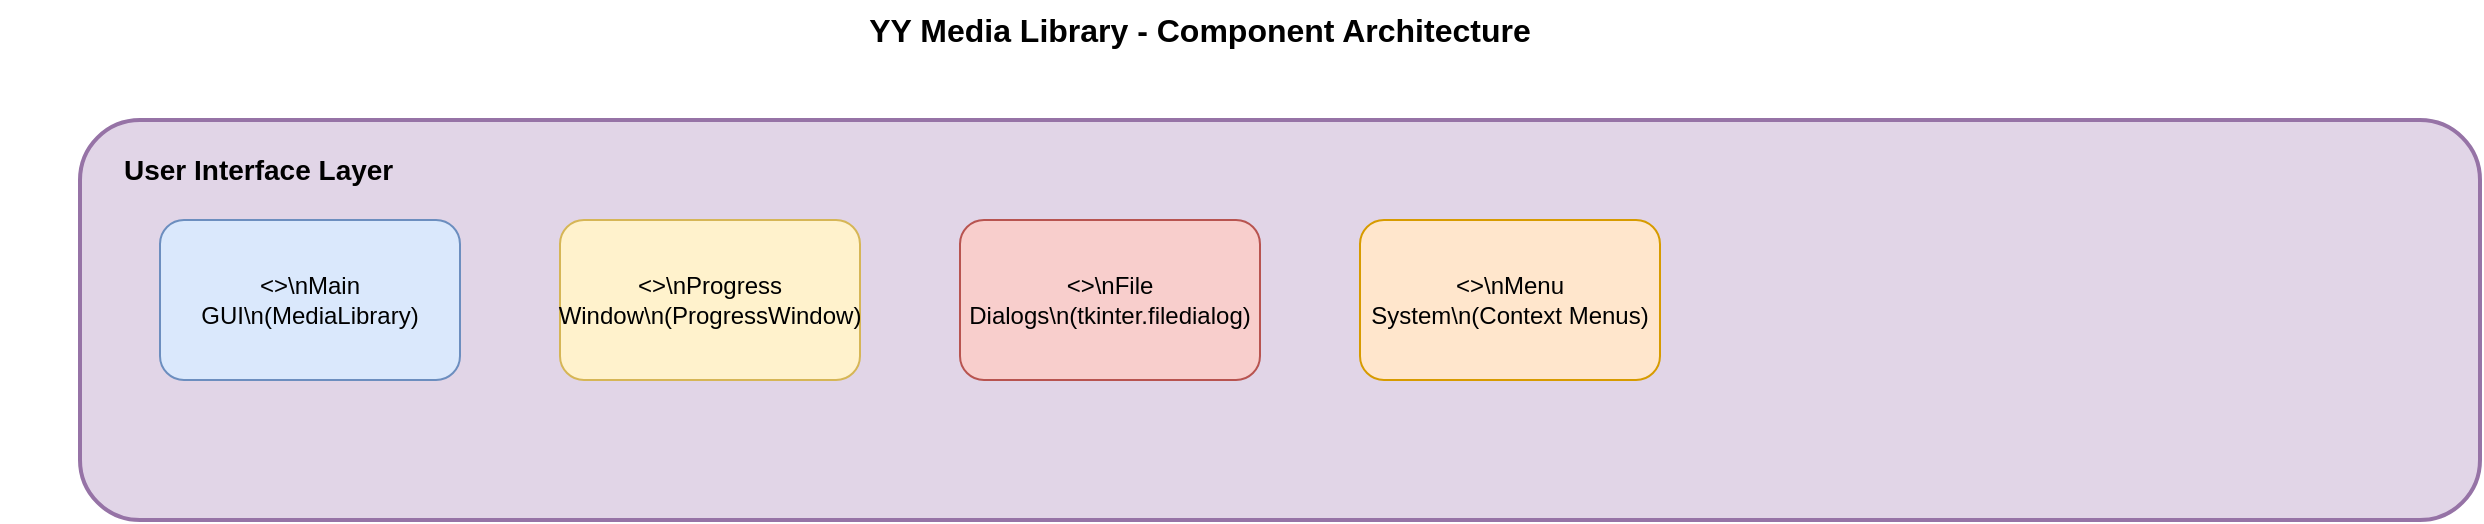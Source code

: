 <mxfile version="22.1.16" type="device">
  <diagram name="YY Media Library Components" id="component-diagram">
    <mxGraphModel dx="2074" dy="1181" grid="1" gridSize="10" guides="1" tooltips="1" connect="1" arrows="1" fold="1" page="1" pageScale="1" pageWidth="1654" pageHeight="2336" math="0" shadow="0">
      <root>
        <mxCell id="0" />
        <mxCell id="1" parent="0" />
        
        <!-- Title -->
        <mxCell id="title" value="YY Media Library - Component Architecture" style="text;html=1;strokeColor=none;fillColor=none;align=center;verticalAlign=middle;whiteSpace=wrap;rounded=0;fontSize=16;fontStyle=1;" vertex="1" parent="1">
          <mxGeometry x="40" y="20" width="1200" height="30" as="geometry" />
        </mxCell>
        
        <!-- UI Layer -->
        <mxCell id="ui-layer" value="" style="rounded=1;whiteSpace=wrap;html=1;fillColor=#e1d5e7;strokeColor=#9673a6;strokeWidth=2;" vertex="1" parent="1">
          <mxGeometry x="80" y="80" width="1200" height="200" as="geometry" />
        </mxCell>
        
        <mxCell id="ui-title" value="User Interface Layer" style="text;html=1;strokeColor=none;fillColor=none;align=left;verticalAlign=top;whiteSpace=wrap;rounded=0;fontSize=14;fontStyle=1;" vertex="1" parent="1">
          <mxGeometry x="100" y="90" width="200" height="30" as="geometry" />
        </mxCell>
        
        <!-- Main GUI Component -->
        <mxCell id="main-gui" value="&lt;&lt;component&gt;&gt;\nMain GUI\n(MediaLibrary)" style="rounded=1;whiteSpace=wrap;html=1;fillColor=#dae8fc;strokeColor=#6c8ebf;" vertex="1" parent="1">
          <mxGeometry x="120" y="130" width="150" height="80" as="geometry" />
        </mxCell>
        
        <!-- Progress Window Component -->
        <mxCell id="progress-gui" value="&lt;&lt;component&gt;&gt;\nProgress Window\n(ProgressWindow)" style="rounded=1;whiteSpace=wrap;html=1;fillColor=#fff2cc;strokeColor=#d6b656;" vertex="1" parent="1">
          <mxGeometry x="320" y="130" width="150" height="80" as="geometry" />
        </mxCell>
        
        <!-- File Dialog Component -->
        <mxCell id="file-dialog" value="&lt;&lt;component&gt;&gt;\nFile Dialogs\n(tkinter.filedialog)" style="rounded=1;whiteSpace=wrap;html=1;fillColor=#f8cecc;strokeColor=#b85450;" vertex="1" parent="1">
          <mxGeometry x="520" y="130" width="150" height="80" as="geometry" />
        </mxCell>
        
        <!-- Menu System Component -->
        <mxCell id="menu-system" value="&lt;&lt;component&gt;&gt;\nMenu System\n(Context Menus)" style="rounded=1;whiteSpace=wrap;html=1;fillColor=#ffe6cc;strokeColor=#d79b00;" vertex="1" parent="1">
          <mxGeometry x="720" y="130" width="150" height="80" as="geometry" />
        </mxCell>
        
        <!-- Column Management Component -->
        <mxCell id="column-mgmt" value="&lt;&lt;component&gt;&gt;\nColumn Management\n(Drag & Drop)" style="rounded=1;whiteSpace=wrap;html=1;fillColor=#d5e8d4;strokeColor=#82b366;" vertex="1" parent="1">
          <mxGeometry x="920" y="130" width="150" height="80" as="geometry" />
        </mxCell>
        
        <!-- Business Logic Layer -->
        <mxCell id="logic-layer" value="" style="rounded=1;whiteSpace=wrap;html=1;fillColor=#f0f0f0;strokeColor=#666666;strokeWidth=2;" vertex="1" parent="1">
          <mxGeometry x="80" y="320" width="1200" height="280" as="geometry" />
        </mxCell>
        
        <mxCell id="logic-title" value="Business Logic Layer" style="text;html=1;strokeColor=none;fillColor=none;align=left;verticalAlign=top;whiteSpace=wrap;rounded=0;fontSize=14;fontStyle=1;" vertex="1" parent="1">
          <mxGeometry x="100" y="330" width="200" height="30" as="geometry" />
        </mxCell>
        
        <!-- Video Content Analyzer -->
        <mxCell id="analyzer-comp" value="&lt;&lt;component&gt;&gt;\nVideo Content Analyzer\n\n• extract_keyframes()\n• analyze_colors()\n• detect_shapes()\n• analyze_textures()\n• detect_professions()\n• analyze_scenes()" style="rounded=1;whiteSpace=wrap;html=1;fillColor=#e1d5e7;strokeColor=#9673a6;align=left;" vertex="1" parent="1">
          <mxGeometry x="120" y="370" width="180" height="120" as="geometry" />
        </mxCell>
        
        <!-- Video Tagger -->
        <mxCell id="tagger-comp" value="&lt;&lt;component&gt;&gt;\nVideo Tagger\n\n• load_vocabulary()\n• create_tag_rules()\n• extract_features()\n• generate_tags()\n• update_video_tags()" style="rounded=1;whiteSpace=wrap;html=1;fillColor=#f8cecc;strokeColor=#b85450;align=left;" vertex="1" parent="1">
          <mxGeometry x="340" y="370" width="180" height="120" as="geometry" />
        </mxCell>
        
        <!-- File Manager -->
        <mxCell id="file-mgr" value="&lt;&lt;component&gt;&gt;\nFile Manager\n\n• scan_folder()\n• get_video_files()\n• extract_metadata()\n• handle_duplicates()\n• organize_files()" style="rounded=1;whiteSpace=wrap;html=1;fillColor=#d5e8d4;strokeColor=#82b366;align=left;" vertex="1" parent="1">
          <mxGeometry x="560" y="370" width="180" height="120" as="geometry" />
        </mxCell>
        
        <!-- Database Manager -->
        <mxCell id="db-mgr" value="&lt;&lt;component&gt;&gt;\nDatabase Manager\n\n• init_database()\n• execute_query()\n• batch_operations()\n• backup_database()\n• optimize_queries()" style="rounded=1;whiteSpace=wrap;html=1;fillColor=#fff2cc;strokeColor=#d6b656;align=left;" vertex="1" parent="1">
          <mxGeometry x="780" y="370" width="180" height="120" as="geometry" />
        </mxCell>
        
        <!-- Configuration Manager -->
        <mxCell id="config-mgr" value="&lt;&lt;component&gt;&gt;\nConfiguration Manager\n\n• load_config()\n• save_config()\n• manage_columns()\n• handle_settings()\n• export_import()" style="rounded=1;whiteSpace=wrap;html=1;fillColor=#dae8fc;strokeColor=#6c8ebf;align=left;" vertex="1" parent="1">
          <mxGeometry x="1000" y="370" width="180" height="120" as="geometry" />
        </mxCell>
        
        <!-- External Services Layer -->
        <mxCell id="external-layer" value="" style="rounded=1;whiteSpace=wrap;html=1;fillColor=#ffe6cc;strokeColor=#d79b00;strokeWidth=2;" vertex="1" parent="1">
          <mxGeometry x="80" y="640" width="1200" height="200" as="geometry" />
        </mxCell>
        
        <mxCell id="external-title" value="External Services Layer" style="text;html=1;strokeColor=none;fillColor=none;align=left;verticalAlign=top;whiteSpace=wrap;rounded=0;fontSize=14;fontStyle=1;" vertex="1" parent="1">
          <mxGeometry x="100" y="650" width="200" height="30" as="geometry" />
        </mxCell>
        
        <!-- JAVDB Crawler -->
        <mxCell id="javdb-crawler" value="&lt;&lt;component&gt;&gt;\nJAVDB Crawler\n\n• setup_driver()\n• search_video()\n• parse_detail()\n• download_images()\n• handle_proxies()" style="rounded=1;whiteSpace=wrap;html=1;fillColor=#ffe6cc;strokeColor=#d79b00;align=left;" vertex="1" parent="1">
          <mxGeometry x="120" y="690" width="180" height="120" as="geometry" />
        </mxCell>
        
        <!-- NFO Parser -->
        <mxCell id="nfo-parser" value="&lt;&lt;component&gt;&gt;\nNFO Parser\n\n• parse_nfo_file()\n• extract_metadata()\n• validate_data()\n• convert_formats()\n• handle_encoding()" style="rounded=1;whiteSpace=wrap;html=1;fillColor=#f8cecc;strokeColor=#b85450;align=left;" vertex="1" parent="1">
          <mxGeometry x="340" y="690" width="180" height="120" as="geometry" />
        </mxCell>
        
        <!-- Image Downloader -->
        <mxCell id="img-downloader" value="&lt;&lt;component&gt;&gt;\nImage Downloader\n\n• download_image()\n• resize_image()\n• validate_format()\n• handle_errors()\n• manage_cache()" style="rounded=1;whiteSpace=wrap;html=1;fillColor=#e1d5e7;strokeColor=#9673a6;align=left;" vertex="1" parent="1">
          <mxGeometry x="560" y="690" width="180" height="120" as="geometry" />
        </mxCell>
        
        <!-- Title Analyzer -->
        <mxCell id="title-analyzer" value="&lt;&lt;component&gt;&gt;\nTitle Analyzer\n\n• analyze_title()\n• extract_keywords()\n• classify_content()\n• generate_summary()\n• detect_language()" style="rounded=1;whiteSpace=wrap;html=1;fillColor=#d5e8d4;strokeColor=#82b366;align=left;" vertex="1" parent="1">
          <mxGeometry x="780" y="690" width="180" height="120" as="geometry" />
        </mxCell>
        
        <!-- Data Layer -->
        <mxCell id="data-layer" value="" style="rounded=1;whiteSpace=wrap;html=1;fillColor=#d5e8d4;strokeColor=#82b366;strokeWidth=2;" vertex="1" parent="1">
          <mxGeometry x="80" y="880" width="1200" height="150" as="geometry" />
        </mxCell>
        
        <mxCell id="data-title" value="Data Layer" style="text;html=1;strokeColor=none;fillColor=none;align=left;verticalAlign=top;whiteSpace=wrap;rounded=0;fontSize=14;fontStyle=1;" vertex="1" parent="1">
          <mxGeometry x="100" y="890" width="200" height="30" as="geometry" />
        </mxCell>
        
        <!-- SQLite Database -->
        <mxCell id="sqlite-db" value="&lt;&lt;database&gt;&gt;\nSQLite Database\n\n• videos table\n• folders table\n• tags table\n• indexes" style="rounded=1;whiteSpace=wrap;html=1;fillColor=#d5e8d4;strokeColor=#82b366;align=left;" vertex="1" parent="1">
          <mxGeometry x="120" y="930" width="180" height="80" as="geometry" />
        </mxCell>
        
        <!-- Configuration Files -->
        <mxCell id="config-files" value="&lt;&lt;files&gt;&gt;\nConfiguration Files\n\n• column_config.json\n• settings.json\n• vocabulary files" style="rounded=1;whiteSpace=wrap;html=1;fillColor=#fff2cc;strokeColor=#d6b656;align=left;" vertex="1" parent="1">
          <mxGeometry x="340" y="930" width="180" height="80" as="geometry" />
        </mxCell>
        
        <!-- Media Files -->
        <mxCell id="media-files" value="&lt;&lt;files&gt;&gt;\nMedia Files\n\n• Video files (.mp4, .avi, etc.)\n• Image files (.jpg, .png)\n• NFO files (.nfo)" style="rounded=1;whiteSpace=wrap;html=1;fillColor=#f8cecc;strokeColor=#b85450;align=left;" vertex="1" parent="1">
          <mxGeometry x="560" y="930" width="180" height="80" as="geometry" />
        </mxCell>
        
        <!-- Cache Files -->
        <mxCell id="cache-files" value="&lt;&lt;files&gt;&gt;\nCache Files\n\n• Analysis results\n• Downloaded images\n• Temporary data" style="rounded=1;whiteSpace=wrap;html=1;fillColor=#e1d5e7;strokeColor=#9673a6;align=left;" vertex="1" parent="1">
          <mxGeometry x="780" y="930" width="180" height="80" as="geometry" />
        </mxCell>
        
        <!-- Dependencies -->
        
        <!-- UI to Logic connections -->
        <mxCell id="ui-to-analyzer" value="" style="endArrow=classic;html=1;rounded=0;exitX=0.5;exitY=1;exitDx=0;exitDy=0;entryX=0.5;entryY=0;entryDx=0;entryDy=0;" edge="1" parent="1" source="main-gui" target="analyzer-comp">
          <mxGeometry width="50" height="50" relative="1" as="geometry">
            <mxPoint x="640" y="400" as="sourcePoint" />
            <mxPoint x="690" y="350" as="targetPoint" />
          </mxGeometry>
        </mxCell>
        
        <mxCell id="ui-to-tagger" value="" style="endArrow=classic;html=1;rounded=0;exitX=0.5;exitY=1;exitDx=0;exitDy=0;entryX=0.5;entryY=0;entryDx=0;entryDy=0;" edge="1" parent="1" source="progress-gui" target="tagger-comp">
          <mxGeometry width="50" height="50" relative="1" as="geometry">
            <mxPoint x="640" y="400" as="sourcePoint" />
            <mxPoint x="690" y="350" as="targetPoint" />
          </mxGeometry>
        </mxCell>
        
        <mxCell id="ui-to-file" value="" style="endArrow=classic;html=1;rounded=0;exitX=0.5;exitY=1;exitDx=0;exitDy=0;entryX=0.5;entryY=0;entryDx=0;entryDy=0;" edge="1" parent="1" source="file-dialog" target="file-mgr">
          <mxGeometry width="50" height="50" relative="1" as="geometry">
            <mxPoint x="640" y="400" as="sourcePoint" />
            <mxPoint x="690" y="350" as="targetPoint" />
          </mxGeometry>
        </mxCell>
        
        <mxCell id="ui-to-db" value="" style="endArrow=classic;html=1;rounded=0;exitX=0.5;exitY=1;exitDx=0;exitDy=0;entryX=0.5;entryY=0;entryDx=0;entryDy=0;" edge="1" parent="1" source="menu-system" target="db-mgr">
          <mxGeometry width="50" height="50" relative="1" as="geometry">
            <mxPoint x="640" y="400" as="sourcePoint" />
            <mxPoint x="690" y="350" as="targetPoint" />
          </mxGeometry>
        </mxCell>
        
        <mxCell id="ui-to-config" value="" style="endArrow=classic;html=1;rounded=0;exitX=0.5;exitY=1;exitDx=0;exitDy=0;entryX=0.5;entryY=0;entryDx=0;entryDy=0;" edge="1" parent="1" source="column-mgmt" target="config-mgr">
          <mxGeometry width="50" height="50" relative="1" as="geometry">
            <mxPoint x="640" y="400" as="sourcePoint" />
            <mxPoint x="690" y="350" as="targetPoint" />
          </mxGeometry>
        </mxCell>
        
        <!-- Logic to External connections -->
        <mxCell id="logic-to-javdb" value="" style="endArrow=classic;html=1;rounded=0;exitX=0.5;exitY=1;exitDx=0;exitDy=0;entryX=0.5;entryY=0;entryDx=0;entryDy=0;" edge="1" parent="1" source="analyzer-comp" target="javdb-crawler">
          <mxGeometry width="50" height="50" relative="1" as="geometry">
            <mxPoint x="640" y="400" as="sourcePoint" />
            <mxPoint x="690" y="350" as="targetPoint" />
          </mxGeometry>
        </mxCell>
        
        <mxCell id="logic-to-nfo" value="" style="endArrow=classic;html=1;rounded=0;exitX=0.5;exitY=1;exitDx=0;exitDy=0;entryX=0.5;entryY=0;entryDx=0;entryDy=0;" edge="1" parent="1" source="tagger-comp" target="nfo-parser">
          <mxGeometry width="50" height="50" relative="1" as="geometry">
            <mxPoint x="640" y="400" as="sourcePoint" />
            <mxPoint x="690" y="350" as="targetPoint" />
          </mxGeometry>
        </mxCell>
        
        <mxCell id="logic-to-img" value="" style="endArrow=classic;html=1;rounded=0;exitX=0.5;exitY=1;exitDx=0;exitDy=0;entryX=0.5;entryY=0;entryDx=0;entryDy=0;" edge="1" parent="1" source="file-mgr" target="img-downloader">
          <mxGeometry width="50" height="50" relative="1" as="geometry">
            <mxPoint x="640" y="400" as="sourcePoint" />
            <mxPoint x="690" y="350" as="targetPoint" />
          </mxGeometry>
        </mxCell>
        
        <mxCell id="logic-to-title" value="" style="endArrow=classic;html=1;rounded=0;exitX=0.5;exitY=1;exitDx=0;exitDy=0;entryX=0.5;entryY=0;entryDx=0;entryDy=0;" edge="1" parent="1" source="db-mgr" target="title-analyzer">
          <mxGeometry width="50" height="50" relative="1" as="geometry">
            <mxPoint x="640" y="400" as="sourcePoint" />
            <mxPoint x="690" y="350" as="targetPoint" />
          </mxGeometry>
        </mxCell>
        
        <!-- Logic to Data connections -->
        <mxCell id="db-to-sqlite" value="" style="endArrow=classic;html=1;rounded=0;exitX=0.5;exitY=1;exitDx=0;exitDy=0;entryX=0.5;entryY=0;entryDx=0;entryDy=0;" edge="1" parent="1" source="db-mgr" target="sqlite-db">
          <mxGeometry width="50" height="50" relative="1" as="geometry">
            <mxPoint x="640" y="400" as="sourcePoint" />
            <mxPoint x="690" y="350" as="targetPoint" />
          </mxGeometry>
        </mxCell>
        
        <mxCell id="config-to-files" value="" style="endArrow=classic;html=1;rounded=0;exitX=0.5;exitY=1;exitDx=0;exitDy=0;entryX=0.5;entryY=0;entryDx=0;entryDy=0;" edge="1" parent="1" source="config-mgr" target="config-files">
          <mxGeometry width="50" height="50" relative="1" as="geometry">
            <mxPoint x="640" y="400" as="sourcePoint" />
            <mxPoint x="690" y="350" as="targetPoint" />
          </mxGeometry>
        </mxCell>
        
        <mxCell id="file-to-media" value="" style="endArrow=classic;html=1;rounded=0;exitX=0.5;exitY=1;exitDx=0;exitDy=0;entryX=0.5;entryY=0;entryDx=0;entryDy=0;" edge="1" parent="1" source="file-mgr" target="media-files">
          <mxGeometry width="50" height="50" relative="1" as="geometry">
            <mxPoint x="640" y="400" as="sourcePoint" />
            <mxPoint x="690" y="350" as="targetPoint" />
          </mxGeometry>
        </mxCell>
        
        <mxCell id="analyzer-to-cache" value="" style="endArrow=classic;html=1;rounded=0;exitX=0.5;exitY=1;exitDx=0;exitDy=0;entryX=0.5;entryY=0;entryDx=0;entryDy=0;" edge="1" parent="1" source="analyzer-comp" target="cache-files">
          <mxGeometry width="50" height="50" relative="1" as="geometry">
            <mxPoint x="640" y="400" as="sourcePoint" />
            <mxPoint x="690" y="350" as="targetPoint" />
          </mxGeometry>
        </mxCell>
        
        <!-- Legend -->
        <mxCell id="legend" value="Component Dependencies:\n\n→ Uses/Depends on\n\nLayers:\n• UI Layer: User interface components\n• Business Logic: Core application logic\n• External Services: Third-party integrations\n• Data Layer: Storage and persistence" style="text;html=1;strokeColor=#666666;fillColor=#f5f5f5;align=left;verticalAlign=top;whiteSpace=wrap;rounded=1;fontSize=11;fontFamily=Helvetica;" vertex="1" parent="1">
          <mxGeometry x="1320" y="80" width="250" height="150" as="geometry" />
        </mxCell>
        
      </root>
    </mxGraphModel>
  </diagram>
</mxfile>